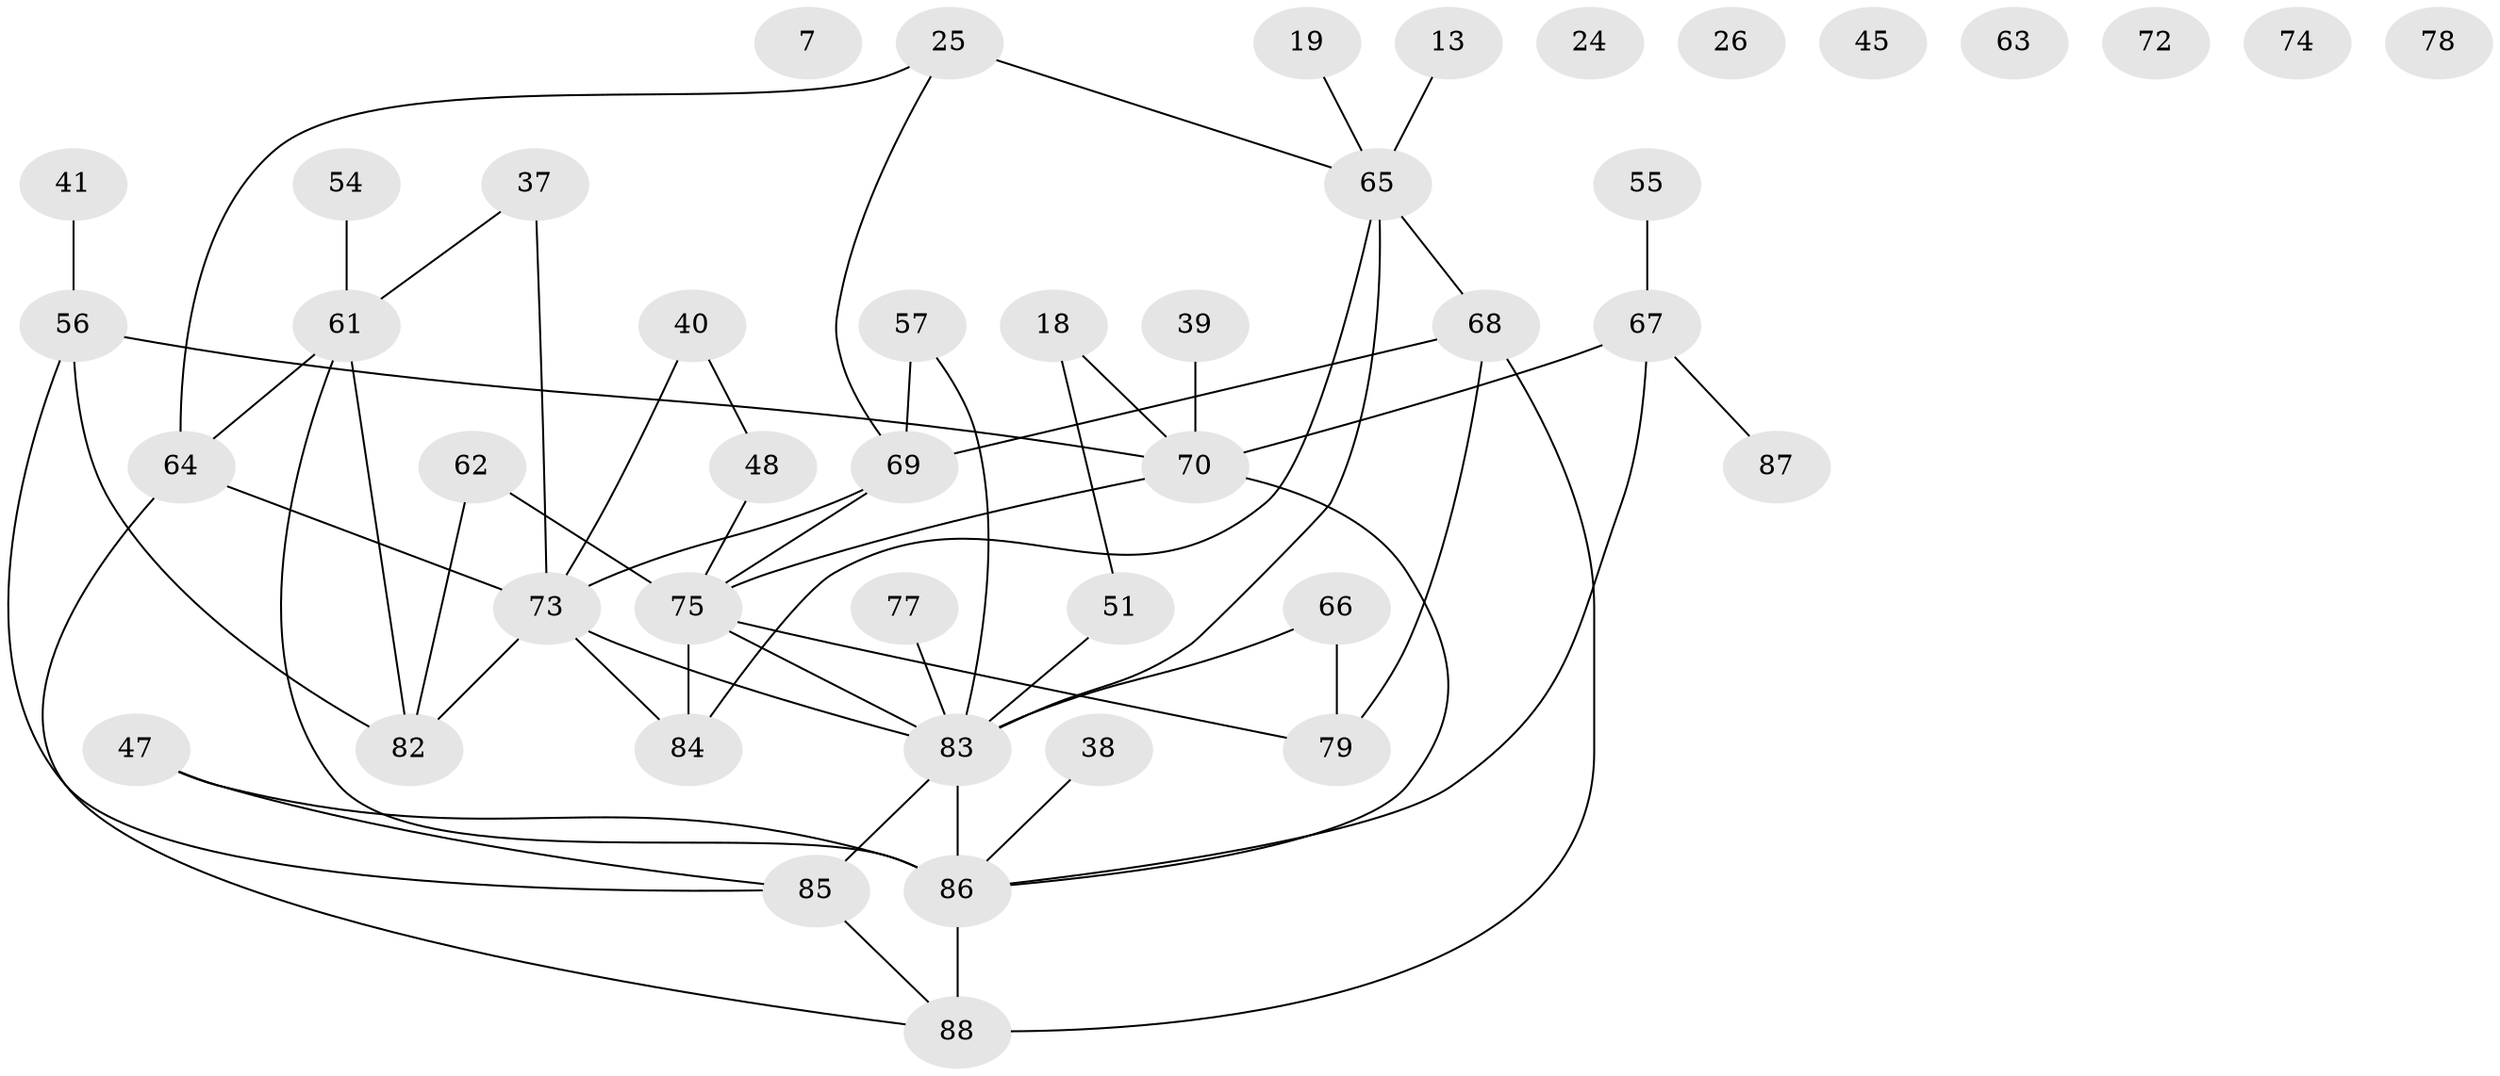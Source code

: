 // original degree distribution, {2: 0.2727272727272727, 1: 0.125, 3: 0.22727272727272727, 6: 0.022727272727272728, 0: 0.09090909090909091, 4: 0.1590909090909091, 5: 0.06818181818181818, 7: 0.03409090909090909}
// Generated by graph-tools (version 1.1) at 2025/39/03/09/25 04:39:08]
// undirected, 44 vertices, 58 edges
graph export_dot {
graph [start="1"]
  node [color=gray90,style=filled];
  7;
  13;
  18;
  19;
  24;
  25 [super="+4"];
  26;
  37;
  38;
  39;
  40;
  41;
  45;
  47;
  48;
  51;
  54 [super="+2"];
  55 [super="+10"];
  56;
  57 [super="+53"];
  61 [super="+21+17"];
  62;
  63;
  64 [super="+60"];
  65 [super="+59"];
  66 [super="+35"];
  67 [super="+20+5+50"];
  68 [super="+52"];
  69 [super="+28"];
  70 [super="+30+58"];
  72;
  73 [super="+44+46"];
  74;
  75 [super="+32"];
  77;
  78;
  79;
  82;
  83 [super="+15+1+81+33"];
  84;
  85 [super="+31"];
  86 [super="+71+80"];
  87;
  88 [super="+36"];
  13 -- 65;
  18 -- 51;
  18 -- 70;
  19 -- 65;
  25 -- 65 [weight=2];
  25 -- 69;
  25 -- 64;
  37 -- 61;
  37 -- 73;
  38 -- 86;
  39 -- 70;
  40 -- 48;
  40 -- 73;
  41 -- 56;
  47 -- 85;
  47 -- 86;
  48 -- 75;
  51 -- 83;
  54 -- 61;
  55 -- 67;
  56 -- 70;
  56 -- 82;
  56 -- 85;
  57 -- 69;
  57 -- 83 [weight=2];
  61 -- 82;
  61 -- 64;
  61 -- 86;
  62 -- 75;
  62 -- 82;
  64 -- 88 [weight=2];
  64 -- 73;
  65 -- 84;
  65 -- 68 [weight=2];
  65 -- 83 [weight=2];
  66 -- 79 [weight=2];
  66 -- 83;
  67 -- 87;
  67 -- 70 [weight=2];
  67 -- 86;
  68 -- 79;
  68 -- 69;
  68 -- 88;
  69 -- 75;
  69 -- 73;
  70 -- 75 [weight=2];
  70 -- 86 [weight=3];
  73 -- 82;
  73 -- 84;
  73 -- 83 [weight=3];
  75 -- 84;
  75 -- 79;
  75 -- 83;
  77 -- 83;
  83 -- 85 [weight=2];
  83 -- 86 [weight=3];
  85 -- 88;
  86 -- 88 [weight=3];
}
